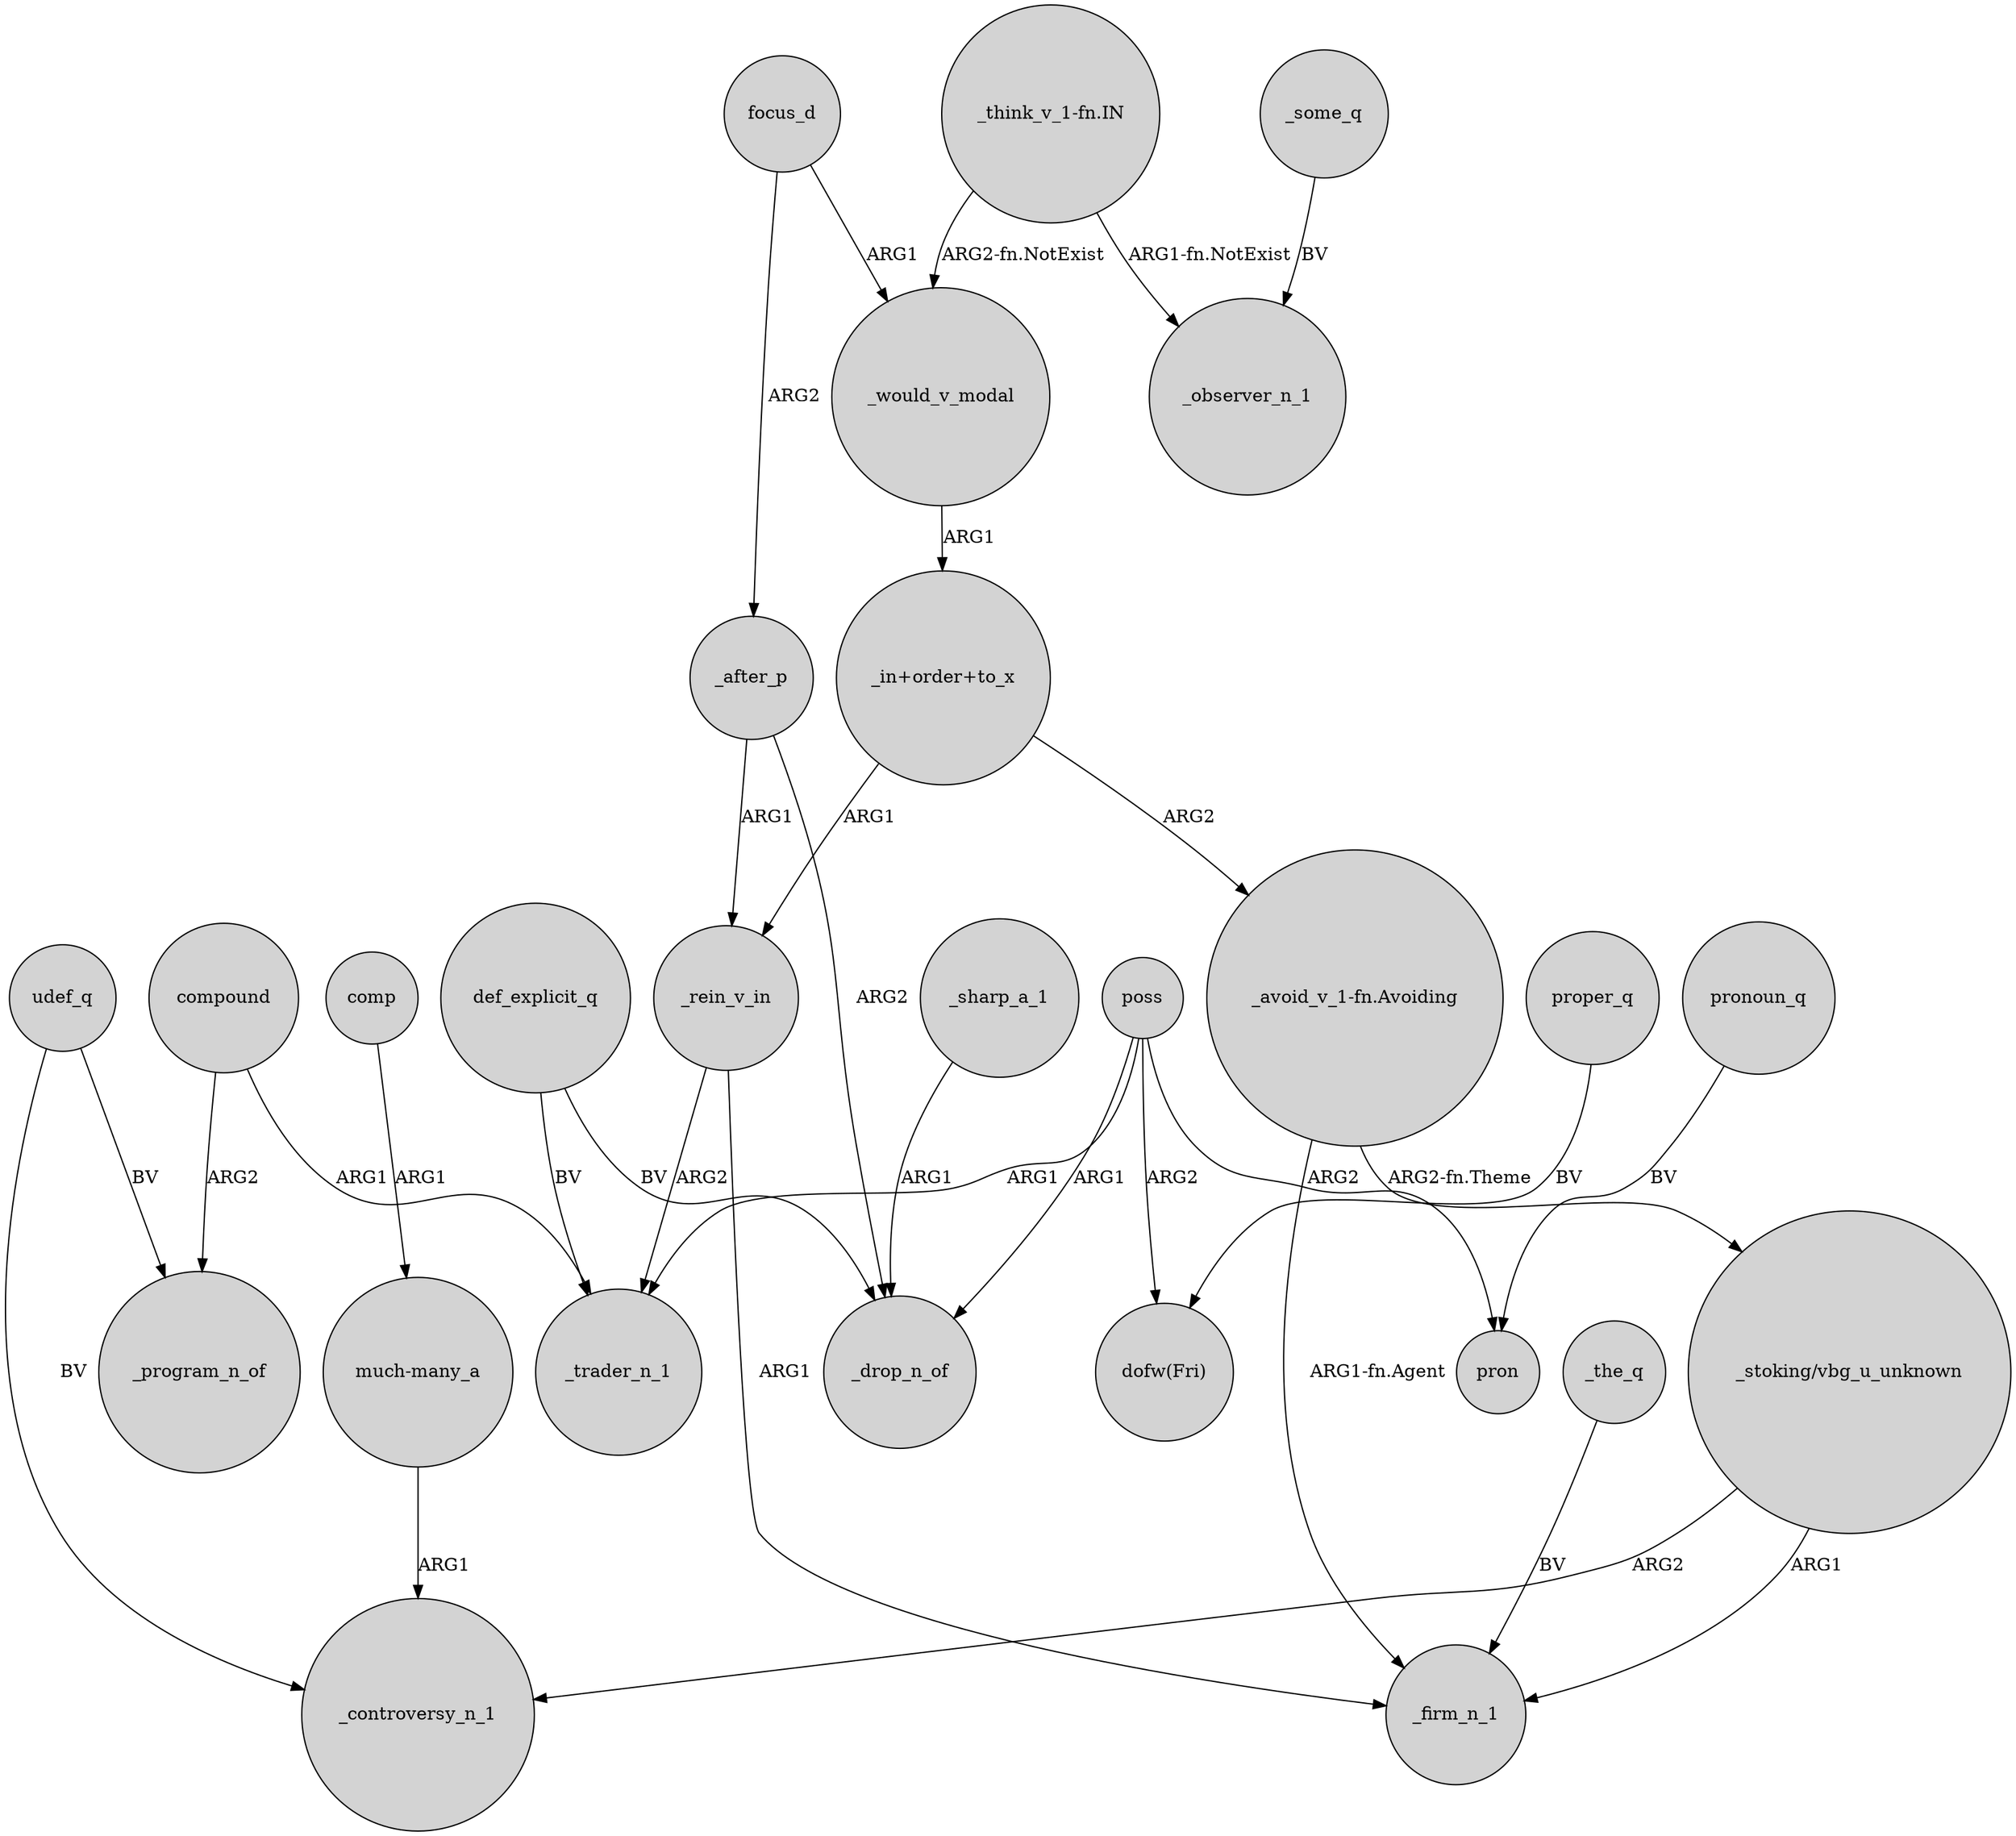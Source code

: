 digraph {
	node [shape=circle style=filled]
	compound -> _program_n_of [label=ARG2]
	proper_q -> "dofw(Fri)" [label=BV]
	focus_d -> _after_p [label=ARG2]
	poss -> pron [label=ARG2]
	poss -> _trader_n_1 [label=ARG1]
	_rein_v_in -> _firm_n_1 [label=ARG1]
	udef_q -> _controversy_n_1 [label=BV]
	"much-many_a" -> _controversy_n_1 [label=ARG1]
	poss -> _drop_n_of [label=ARG1]
	_would_v_modal -> "_in+order+to_x" [label=ARG1]
	udef_q -> _program_n_of [label=BV]
	"_avoid_v_1-fn.Avoiding" -> _firm_n_1 [label="ARG1-fn.Agent"]
	compound -> _trader_n_1 [label=ARG1]
	"_in+order+to_x" -> _rein_v_in [label=ARG1]
	poss -> "dofw(Fri)" [label=ARG2]
	pronoun_q -> pron [label=BV]
	_sharp_a_1 -> _drop_n_of [label=ARG1]
	_some_q -> _observer_n_1 [label=BV]
	_after_p -> _rein_v_in [label=ARG1]
	comp -> "much-many_a" [label=ARG1]
	_rein_v_in -> _trader_n_1 [label=ARG2]
	"_avoid_v_1-fn.Avoiding" -> "_stoking/vbg_u_unknown" [label="ARG2-fn.Theme"]
	def_explicit_q -> _drop_n_of [label=BV]
	"_stoking/vbg_u_unknown" -> _controversy_n_1 [label=ARG2]
	_the_q -> _firm_n_1 [label=BV]
	"_think_v_1-fn.IN" -> _would_v_modal [label="ARG2-fn.NotExist"]
	"_think_v_1-fn.IN" -> _observer_n_1 [label="ARG1-fn.NotExist"]
	def_explicit_q -> _trader_n_1 [label=BV]
	"_stoking/vbg_u_unknown" -> _firm_n_1 [label=ARG1]
	_after_p -> _drop_n_of [label=ARG2]
	"_in+order+to_x" -> "_avoid_v_1-fn.Avoiding" [label=ARG2]
	focus_d -> _would_v_modal [label=ARG1]
}
